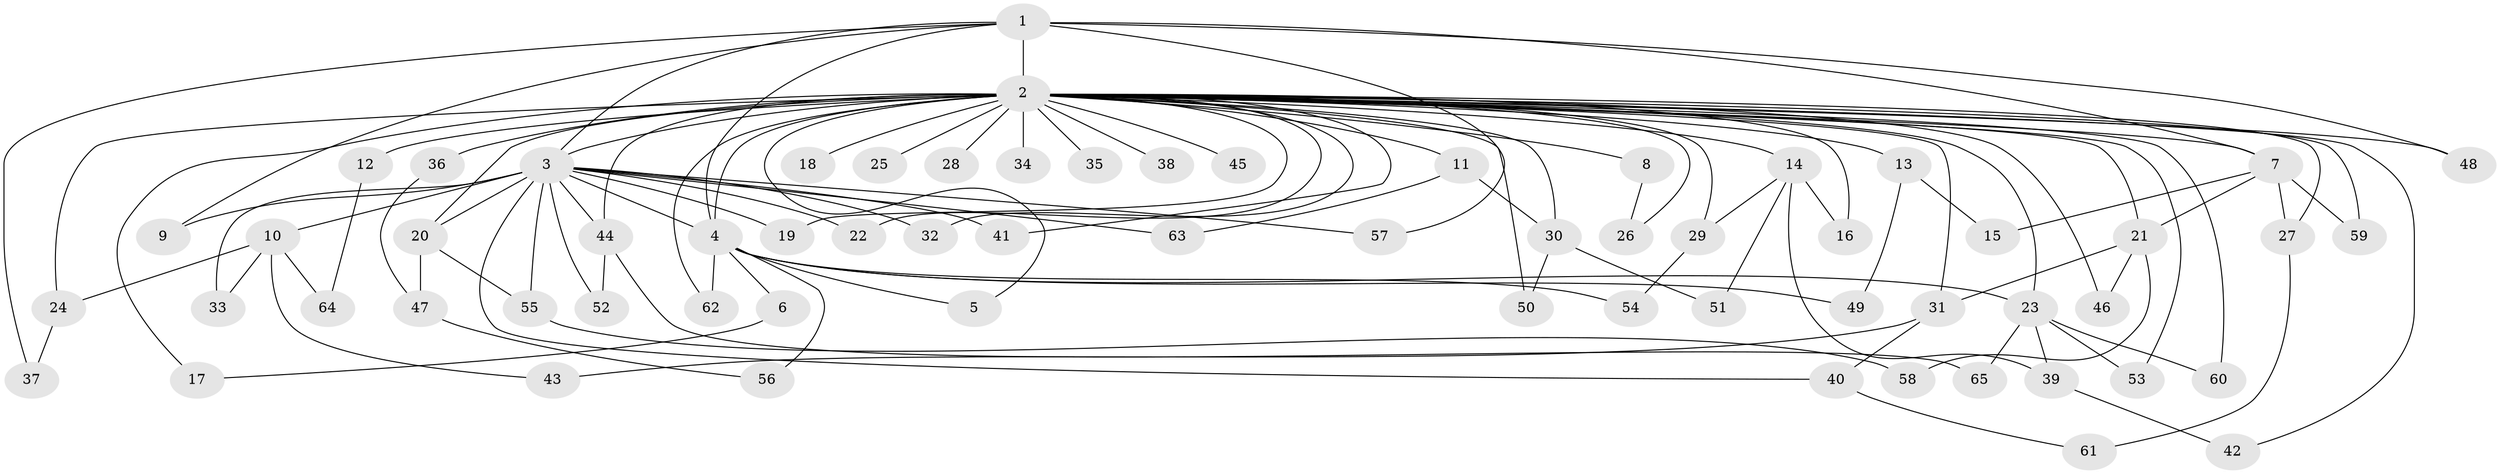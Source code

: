 // original degree distribution, {19: 0.022222222222222223, 23: 0.011111111111111112, 20: 0.022222222222222223, 34: 0.011111111111111112, 15: 0.022222222222222223, 16: 0.011111111111111112, 18: 0.011111111111111112, 2: 0.5777777777777777, 3: 0.18888888888888888, 6: 0.022222222222222223, 4: 0.05555555555555555, 7: 0.022222222222222223, 5: 0.022222222222222223}
// Generated by graph-tools (version 1.1) at 2025/49/03/04/25 22:49:42]
// undirected, 65 vertices, 113 edges
graph export_dot {
  node [color=gray90,style=filled];
  1;
  2;
  3;
  4;
  5;
  6;
  7;
  8;
  9;
  10;
  11;
  12;
  13;
  14;
  15;
  16;
  17;
  18;
  19;
  20;
  21;
  22;
  23;
  24;
  25;
  26;
  27;
  28;
  29;
  30;
  31;
  32;
  33;
  34;
  35;
  36;
  37;
  38;
  39;
  40;
  41;
  42;
  43;
  44;
  45;
  46;
  47;
  48;
  49;
  50;
  51;
  52;
  53;
  54;
  55;
  56;
  57;
  58;
  59;
  60;
  61;
  62;
  63;
  64;
  65;
  1 -- 2 [weight=19.0];
  1 -- 3 [weight=4.0];
  1 -- 4 [weight=2.0];
  1 -- 7 [weight=1.0];
  1 -- 9 [weight=1.0];
  1 -- 37 [weight=1.0];
  1 -- 48 [weight=1.0];
  1 -- 57 [weight=1.0];
  2 -- 3 [weight=12.0];
  2 -- 4 [weight=9.0];
  2 -- 5 [weight=1.0];
  2 -- 7 [weight=1.0];
  2 -- 8 [weight=2.0];
  2 -- 11 [weight=2.0];
  2 -- 12 [weight=2.0];
  2 -- 13 [weight=2.0];
  2 -- 14 [weight=3.0];
  2 -- 16 [weight=1.0];
  2 -- 17 [weight=1.0];
  2 -- 18 [weight=1.0];
  2 -- 19 [weight=1.0];
  2 -- 20 [weight=1.0];
  2 -- 21 [weight=1.0];
  2 -- 22 [weight=1.0];
  2 -- 23 [weight=3.0];
  2 -- 24 [weight=1.0];
  2 -- 25 [weight=2.0];
  2 -- 26 [weight=1.0];
  2 -- 27 [weight=1.0];
  2 -- 28 [weight=2.0];
  2 -- 29 [weight=1.0];
  2 -- 30 [weight=1.0];
  2 -- 31 [weight=3.0];
  2 -- 32 [weight=2.0];
  2 -- 34 [weight=2.0];
  2 -- 35 [weight=3.0];
  2 -- 36 [weight=2.0];
  2 -- 38 [weight=2.0];
  2 -- 41 [weight=1.0];
  2 -- 42 [weight=1.0];
  2 -- 44 [weight=1.0];
  2 -- 45 [weight=2.0];
  2 -- 46 [weight=1.0];
  2 -- 48 [weight=1.0];
  2 -- 50 [weight=1.0];
  2 -- 53 [weight=1.0];
  2 -- 59 [weight=1.0];
  2 -- 60 [weight=1.0];
  2 -- 62 [weight=1.0];
  3 -- 4 [weight=2.0];
  3 -- 9 [weight=1.0];
  3 -- 10 [weight=1.0];
  3 -- 19 [weight=1.0];
  3 -- 20 [weight=1.0];
  3 -- 22 [weight=2.0];
  3 -- 32 [weight=1.0];
  3 -- 33 [weight=1.0];
  3 -- 40 [weight=1.0];
  3 -- 41 [weight=1.0];
  3 -- 44 [weight=1.0];
  3 -- 52 [weight=1.0];
  3 -- 55 [weight=1.0];
  3 -- 57 [weight=1.0];
  3 -- 63 [weight=1.0];
  4 -- 5 [weight=1.0];
  4 -- 6 [weight=1.0];
  4 -- 23 [weight=1.0];
  4 -- 49 [weight=1.0];
  4 -- 54 [weight=1.0];
  4 -- 56 [weight=1.0];
  4 -- 62 [weight=1.0];
  6 -- 17 [weight=1.0];
  7 -- 15 [weight=1.0];
  7 -- 21 [weight=1.0];
  7 -- 27 [weight=1.0];
  7 -- 59 [weight=1.0];
  8 -- 26 [weight=1.0];
  10 -- 24 [weight=1.0];
  10 -- 33 [weight=1.0];
  10 -- 43 [weight=1.0];
  10 -- 64 [weight=1.0];
  11 -- 30 [weight=1.0];
  11 -- 63 [weight=1.0];
  12 -- 64 [weight=1.0];
  13 -- 15 [weight=1.0];
  13 -- 49 [weight=1.0];
  14 -- 16 [weight=1.0];
  14 -- 29 [weight=1.0];
  14 -- 39 [weight=1.0];
  14 -- 51 [weight=1.0];
  20 -- 47 [weight=1.0];
  20 -- 55 [weight=1.0];
  21 -- 31 [weight=1.0];
  21 -- 46 [weight=1.0];
  21 -- 58 [weight=1.0];
  23 -- 39 [weight=1.0];
  23 -- 53 [weight=1.0];
  23 -- 60 [weight=1.0];
  23 -- 65 [weight=1.0];
  24 -- 37 [weight=1.0];
  27 -- 61 [weight=1.0];
  29 -- 54 [weight=1.0];
  30 -- 50 [weight=1.0];
  30 -- 51 [weight=1.0];
  31 -- 40 [weight=1.0];
  31 -- 43 [weight=1.0];
  36 -- 47 [weight=1.0];
  39 -- 42 [weight=1.0];
  40 -- 61 [weight=1.0];
  44 -- 52 [weight=1.0];
  44 -- 65 [weight=1.0];
  47 -- 56 [weight=1.0];
  55 -- 58 [weight=1.0];
}
